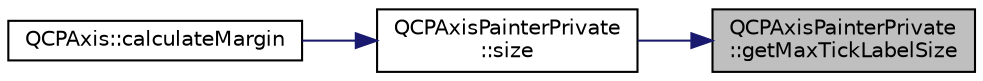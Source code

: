 digraph "QCPAxisPainterPrivate::getMaxTickLabelSize"
{
 // LATEX_PDF_SIZE
  edge [fontname="Helvetica",fontsize="10",labelfontname="Helvetica",labelfontsize="10"];
  node [fontname="Helvetica",fontsize="10",shape=record];
  rankdir="RL";
  Node1 [label="QCPAxisPainterPrivate\l::getMaxTickLabelSize",height=0.2,width=0.4,color="black", fillcolor="grey75", style="filled", fontcolor="black",tooltip=" "];
  Node1 -> Node2 [dir="back",color="midnightblue",fontsize="10",style="solid",fontname="Helvetica"];
  Node2 [label="QCPAxisPainterPrivate\l::size",height=0.2,width=0.4,color="black", fillcolor="white", style="filled",URL="$classQCPAxisPainterPrivate.html#a62aa9247b2ab22a3e069b9b867376f85",tooltip=" "];
  Node2 -> Node3 [dir="back",color="midnightblue",fontsize="10",style="solid",fontname="Helvetica"];
  Node3 [label="QCPAxis::calculateMargin",height=0.2,width=0.4,color="black", fillcolor="white", style="filled",URL="$classQCPAxis.html#a47bdb0a55de6759489ee47665199aebb",tooltip=" "];
}
